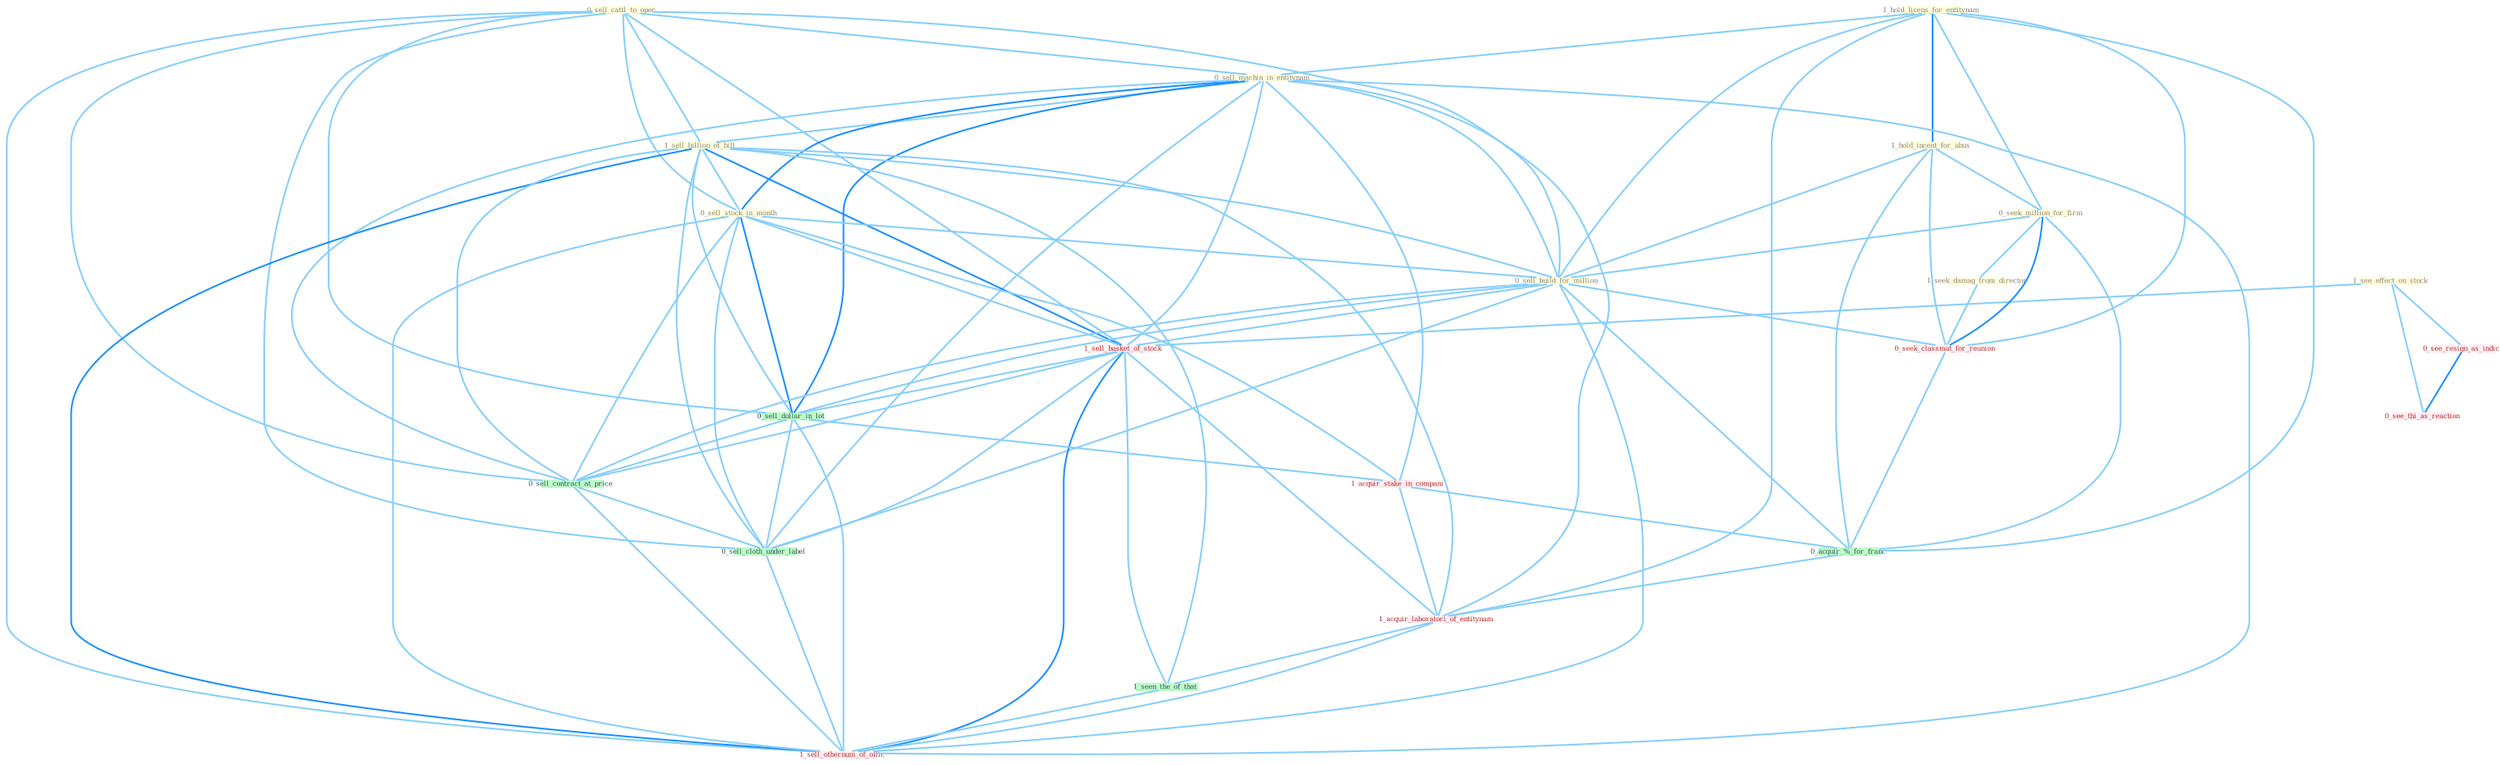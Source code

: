 Graph G{ 
    node
    [shape=polygon,style=filled,width=.5,height=.06,color="#BDFCC9",fixedsize=true,fontsize=4,
    fontcolor="#2f4f4f"];
    {node
    [color="#ffffe0", fontcolor="#8b7d6b"] "1_see_effect_on_stock " "0_sell_cattl_to_oper " "1_hold_licens_for_entitynam " "1_hold_incent_for_abus " "0_sell_machin_in_entitynam " "0_seek_million_for_firm " "1_sell_billion_of_bill " "1_seek_damag_from_director " "0_sell_stock_in_month " "0_sell_build_for_million "}
{node [color="#fff0f5", fontcolor="#b22222"] "0_seek_classmat_for_reunion " "1_sell_basket_of_stock " "0_see_resign_as_indic " "1_acquir_stake_in_compani " "1_acquir_laboratori_of_entitynam " "1_sell_othernum_of_offic " "0_see_thi_as_reaction "}
edge [color="#B0E2FF"];

	"1_see_effect_on_stock " -- "1_sell_basket_of_stock " [w="1", color="#87cefa" ];
	"1_see_effect_on_stock " -- "0_see_resign_as_indic " [w="1", color="#87cefa" ];
	"1_see_effect_on_stock " -- "0_see_thi_as_reaction " [w="1", color="#87cefa" ];
	"0_sell_cattl_to_oper " -- "0_sell_machin_in_entitynam " [w="1", color="#87cefa" ];
	"0_sell_cattl_to_oper " -- "1_sell_billion_of_bill " [w="1", color="#87cefa" ];
	"0_sell_cattl_to_oper " -- "0_sell_stock_in_month " [w="1", color="#87cefa" ];
	"0_sell_cattl_to_oper " -- "0_sell_build_for_million " [w="1", color="#87cefa" ];
	"0_sell_cattl_to_oper " -- "1_sell_basket_of_stock " [w="1", color="#87cefa" ];
	"0_sell_cattl_to_oper " -- "0_sell_dollar_in_lot " [w="1", color="#87cefa" ];
	"0_sell_cattl_to_oper " -- "0_sell_contract_at_price " [w="1", color="#87cefa" ];
	"0_sell_cattl_to_oper " -- "0_sell_cloth_under_label " [w="1", color="#87cefa" ];
	"0_sell_cattl_to_oper " -- "1_sell_othernum_of_offic " [w="1", color="#87cefa" ];
	"1_hold_licens_for_entitynam " -- "1_hold_incent_for_abus " [w="2", color="#1e90ff" , len=0.8];
	"1_hold_licens_for_entitynam " -- "0_sell_machin_in_entitynam " [w="1", color="#87cefa" ];
	"1_hold_licens_for_entitynam " -- "0_seek_million_for_firm " [w="1", color="#87cefa" ];
	"1_hold_licens_for_entitynam " -- "0_sell_build_for_million " [w="1", color="#87cefa" ];
	"1_hold_licens_for_entitynam " -- "0_seek_classmat_for_reunion " [w="1", color="#87cefa" ];
	"1_hold_licens_for_entitynam " -- "0_acquir_%_for_franc " [w="1", color="#87cefa" ];
	"1_hold_licens_for_entitynam " -- "1_acquir_laboratori_of_entitynam " [w="1", color="#87cefa" ];
	"1_hold_incent_for_abus " -- "0_seek_million_for_firm " [w="1", color="#87cefa" ];
	"1_hold_incent_for_abus " -- "0_sell_build_for_million " [w="1", color="#87cefa" ];
	"1_hold_incent_for_abus " -- "0_seek_classmat_for_reunion " [w="1", color="#87cefa" ];
	"1_hold_incent_for_abus " -- "0_acquir_%_for_franc " [w="1", color="#87cefa" ];
	"0_sell_machin_in_entitynam " -- "1_sell_billion_of_bill " [w="1", color="#87cefa" ];
	"0_sell_machin_in_entitynam " -- "0_sell_stock_in_month " [w="2", color="#1e90ff" , len=0.8];
	"0_sell_machin_in_entitynam " -- "0_sell_build_for_million " [w="1", color="#87cefa" ];
	"0_sell_machin_in_entitynam " -- "1_sell_basket_of_stock " [w="1", color="#87cefa" ];
	"0_sell_machin_in_entitynam " -- "0_sell_dollar_in_lot " [w="2", color="#1e90ff" , len=0.8];
	"0_sell_machin_in_entitynam " -- "1_acquir_stake_in_compani " [w="1", color="#87cefa" ];
	"0_sell_machin_in_entitynam " -- "0_sell_contract_at_price " [w="1", color="#87cefa" ];
	"0_sell_machin_in_entitynam " -- "1_acquir_laboratori_of_entitynam " [w="1", color="#87cefa" ];
	"0_sell_machin_in_entitynam " -- "0_sell_cloth_under_label " [w="1", color="#87cefa" ];
	"0_sell_machin_in_entitynam " -- "1_sell_othernum_of_offic " [w="1", color="#87cefa" ];
	"0_seek_million_for_firm " -- "1_seek_damag_from_director " [w="1", color="#87cefa" ];
	"0_seek_million_for_firm " -- "0_sell_build_for_million " [w="1", color="#87cefa" ];
	"0_seek_million_for_firm " -- "0_seek_classmat_for_reunion " [w="2", color="#1e90ff" , len=0.8];
	"0_seek_million_for_firm " -- "0_acquir_%_for_franc " [w="1", color="#87cefa" ];
	"1_sell_billion_of_bill " -- "0_sell_stock_in_month " [w="1", color="#87cefa" ];
	"1_sell_billion_of_bill " -- "0_sell_build_for_million " [w="1", color="#87cefa" ];
	"1_sell_billion_of_bill " -- "1_sell_basket_of_stock " [w="2", color="#1e90ff" , len=0.8];
	"1_sell_billion_of_bill " -- "0_sell_dollar_in_lot " [w="1", color="#87cefa" ];
	"1_sell_billion_of_bill " -- "0_sell_contract_at_price " [w="1", color="#87cefa" ];
	"1_sell_billion_of_bill " -- "1_acquir_laboratori_of_entitynam " [w="1", color="#87cefa" ];
	"1_sell_billion_of_bill " -- "0_sell_cloth_under_label " [w="1", color="#87cefa" ];
	"1_sell_billion_of_bill " -- "1_seen_the_of_that " [w="1", color="#87cefa" ];
	"1_sell_billion_of_bill " -- "1_sell_othernum_of_offic " [w="2", color="#1e90ff" , len=0.8];
	"1_seek_damag_from_director " -- "0_seek_classmat_for_reunion " [w="1", color="#87cefa" ];
	"0_sell_stock_in_month " -- "0_sell_build_for_million " [w="1", color="#87cefa" ];
	"0_sell_stock_in_month " -- "1_sell_basket_of_stock " [w="1", color="#87cefa" ];
	"0_sell_stock_in_month " -- "0_sell_dollar_in_lot " [w="2", color="#1e90ff" , len=0.8];
	"0_sell_stock_in_month " -- "1_acquir_stake_in_compani " [w="1", color="#87cefa" ];
	"0_sell_stock_in_month " -- "0_sell_contract_at_price " [w="1", color="#87cefa" ];
	"0_sell_stock_in_month " -- "0_sell_cloth_under_label " [w="1", color="#87cefa" ];
	"0_sell_stock_in_month " -- "1_sell_othernum_of_offic " [w="1", color="#87cefa" ];
	"0_sell_build_for_million " -- "0_seek_classmat_for_reunion " [w="1", color="#87cefa" ];
	"0_sell_build_for_million " -- "1_sell_basket_of_stock " [w="1", color="#87cefa" ];
	"0_sell_build_for_million " -- "0_sell_dollar_in_lot " [w="1", color="#87cefa" ];
	"0_sell_build_for_million " -- "0_acquir_%_for_franc " [w="1", color="#87cefa" ];
	"0_sell_build_for_million " -- "0_sell_contract_at_price " [w="1", color="#87cefa" ];
	"0_sell_build_for_million " -- "0_sell_cloth_under_label " [w="1", color="#87cefa" ];
	"0_sell_build_for_million " -- "1_sell_othernum_of_offic " [w="1", color="#87cefa" ];
	"0_seek_classmat_for_reunion " -- "0_acquir_%_for_franc " [w="1", color="#87cefa" ];
	"1_sell_basket_of_stock " -- "0_sell_dollar_in_lot " [w="1", color="#87cefa" ];
	"1_sell_basket_of_stock " -- "0_sell_contract_at_price " [w="1", color="#87cefa" ];
	"1_sell_basket_of_stock " -- "1_acquir_laboratori_of_entitynam " [w="1", color="#87cefa" ];
	"1_sell_basket_of_stock " -- "0_sell_cloth_under_label " [w="1", color="#87cefa" ];
	"1_sell_basket_of_stock " -- "1_seen_the_of_that " [w="1", color="#87cefa" ];
	"1_sell_basket_of_stock " -- "1_sell_othernum_of_offic " [w="2", color="#1e90ff" , len=0.8];
	"0_sell_dollar_in_lot " -- "1_acquir_stake_in_compani " [w="1", color="#87cefa" ];
	"0_sell_dollar_in_lot " -- "0_sell_contract_at_price " [w="1", color="#87cefa" ];
	"0_sell_dollar_in_lot " -- "0_sell_cloth_under_label " [w="1", color="#87cefa" ];
	"0_sell_dollar_in_lot " -- "1_sell_othernum_of_offic " [w="1", color="#87cefa" ];
	"0_see_resign_as_indic " -- "0_see_thi_as_reaction " [w="2", color="#1e90ff" , len=0.8];
	"1_acquir_stake_in_compani " -- "0_acquir_%_for_franc " [w="1", color="#87cefa" ];
	"1_acquir_stake_in_compani " -- "1_acquir_laboratori_of_entitynam " [w="1", color="#87cefa" ];
	"0_acquir_%_for_franc " -- "1_acquir_laboratori_of_entitynam " [w="1", color="#87cefa" ];
	"0_sell_contract_at_price " -- "0_sell_cloth_under_label " [w="1", color="#87cefa" ];
	"0_sell_contract_at_price " -- "1_sell_othernum_of_offic " [w="1", color="#87cefa" ];
	"1_acquir_laboratori_of_entitynam " -- "1_seen_the_of_that " [w="1", color="#87cefa" ];
	"1_acquir_laboratori_of_entitynam " -- "1_sell_othernum_of_offic " [w="1", color="#87cefa" ];
	"0_sell_cloth_under_label " -- "1_sell_othernum_of_offic " [w="1", color="#87cefa" ];
	"1_seen_the_of_that " -- "1_sell_othernum_of_offic " [w="1", color="#87cefa" ];
}
